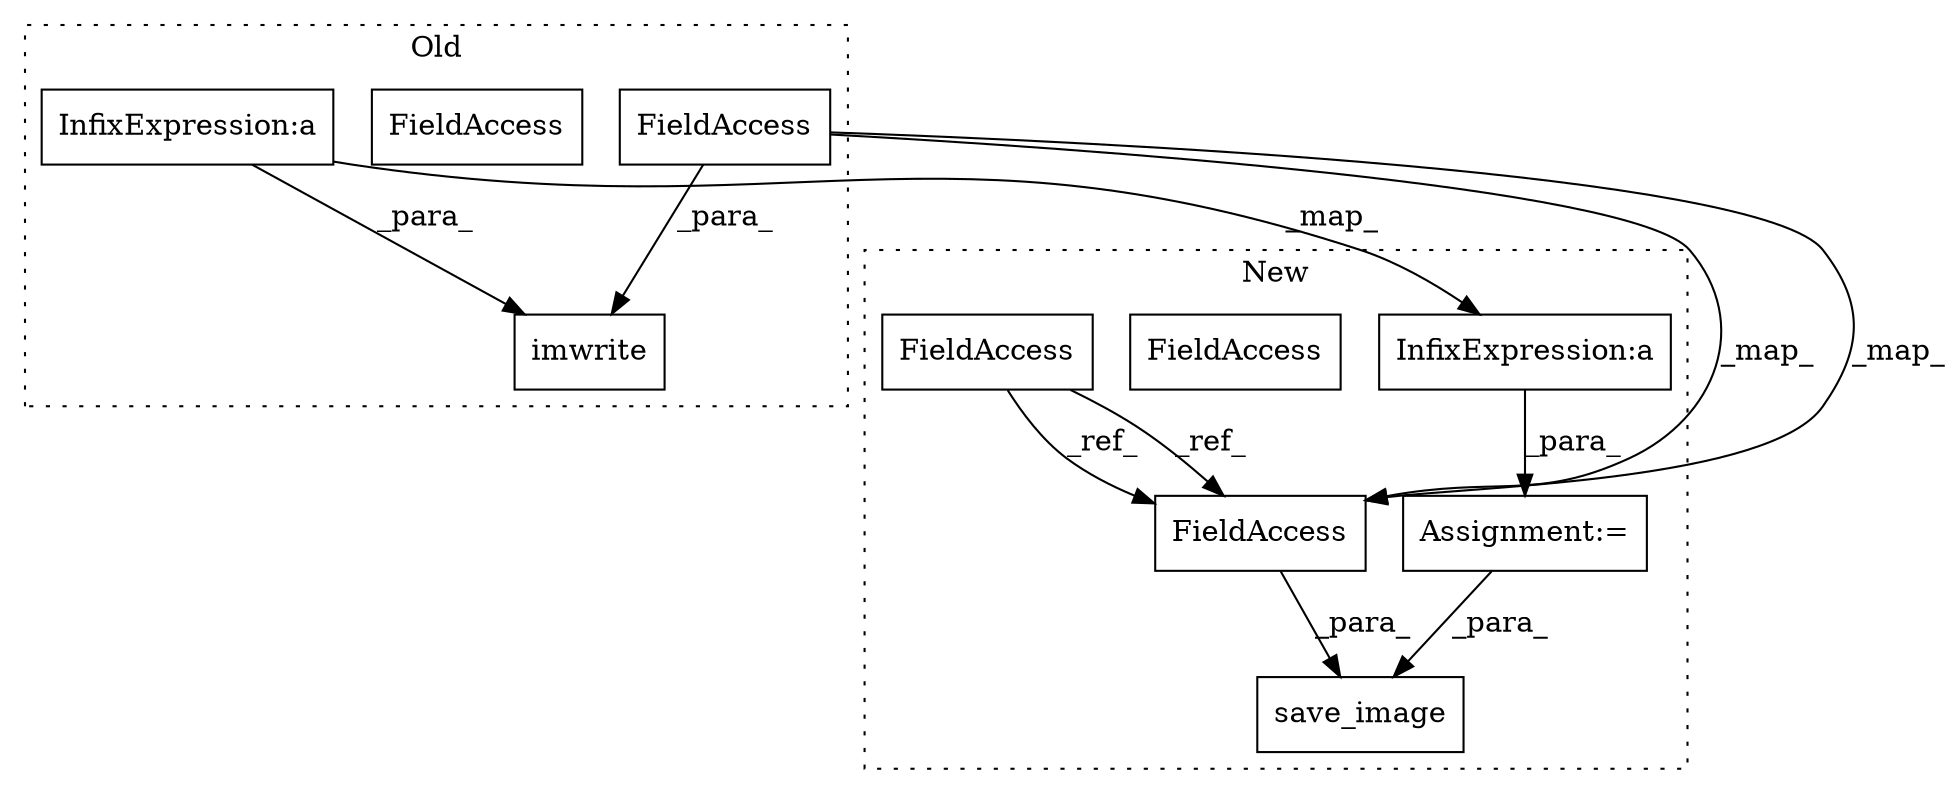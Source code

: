 digraph G {
subgraph cluster0 {
1 [label="imwrite" a="32" s="1507,1593" l="8,1" shape="box"];
4 [label="InfixExpression:a" a="27" s="1565" l="3" shape="box"];
7 [label="FieldAccess" a="22" s="1575" l="18" shape="box"];
10 [label="FieldAccess" a="22" s="1575" l="18" shape="box"];
label = "Old";
style="dotted";
}
subgraph cluster1 {
2 [label="save_image" a="32" s="1658,1695" l="11,1" shape="box"];
3 [label="InfixExpression:a" a="27" s="1638" l="3" shape="box"];
5 [label="Assignment:=" a="7" s="1586" l="1" shape="box"];
6 [label="FieldAccess" a="22" s="1669" l="18" shape="box"];
8 [label="FieldAccess" a="22" s="1487" l="18" shape="box"];
9 [label="FieldAccess" a="22" s="1669" l="18" shape="box"];
label = "New";
style="dotted";
}
3 -> 5 [label="_para_"];
4 -> 1 [label="_para_"];
4 -> 3 [label="_map_"];
5 -> 2 [label="_para_"];
8 -> 9 [label="_ref_"];
8 -> 9 [label="_ref_"];
9 -> 2 [label="_para_"];
10 -> 9 [label="_map_"];
10 -> 9 [label="_map_"];
10 -> 1 [label="_para_"];
}